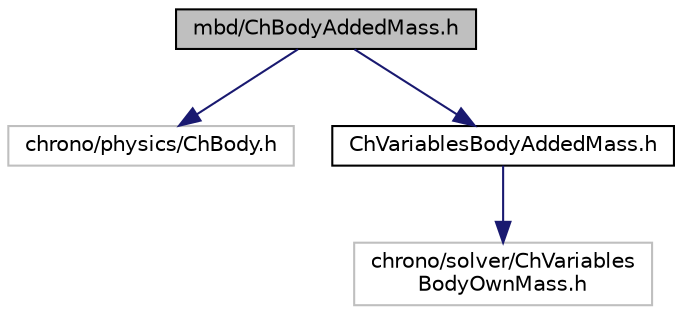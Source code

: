 digraph "mbd/ChBodyAddedMass.h"
{
 // LATEX_PDF_SIZE
  edge [fontname="Helvetica",fontsize="10",labelfontname="Helvetica",labelfontsize="10"];
  node [fontname="Helvetica",fontsize="10",shape=record];
  Node1 [label="mbd/ChBodyAddedMass.h",height=0.2,width=0.4,color="black", fillcolor="grey75", style="filled", fontcolor="black",tooltip=" "];
  Node1 -> Node2 [color="midnightblue",fontsize="10",style="solid",fontname="Helvetica"];
  Node2 [label="chrono/physics/ChBody.h",height=0.2,width=0.4,color="grey75", fillcolor="white", style="filled",tooltip=" "];
  Node1 -> Node3 [color="midnightblue",fontsize="10",style="solid",fontname="Helvetica"];
  Node3 [label="ChVariablesBodyAddedMass.h",height=0.2,width=0.4,color="black", fillcolor="white", style="filled",URL="$dc/d5f/ChVariablesBodyAddedMass_8h.html",tooltip=" "];
  Node3 -> Node4 [color="midnightblue",fontsize="10",style="solid",fontname="Helvetica"];
  Node4 [label="chrono/solver/ChVariables\lBodyOwnMass.h",height=0.2,width=0.4,color="grey75", fillcolor="white", style="filled",tooltip=" "];
}
